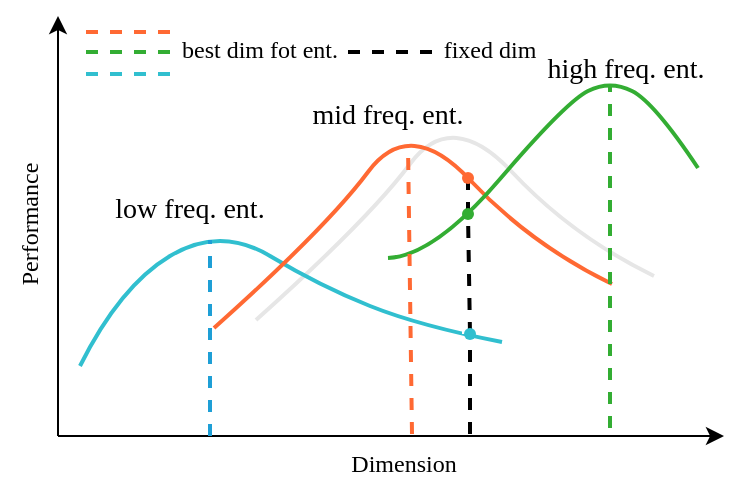 <mxfile version="22.1.18" type="github">
  <diagram name="第 1 页" id="CqQnix17lk4yUb3VdyT7">
    <mxGraphModel dx="745" dy="433" grid="1" gridSize="1" guides="1" tooltips="1" connect="1" arrows="1" fold="1" page="1" pageScale="1" pageWidth="827" pageHeight="1169" background="#ffffff" math="0" shadow="0">
      <root>
        <mxCell id="0" />
        <mxCell id="1" parent="0" />
        <mxCell id="hR0jhwuUxT8upjmm4SGZ-33" value="" style="endArrow=none;html=1;rounded=0;curved=1;strokeColor=#E6E6E6;targetPerimeterSpacing=1;strokeWidth=2;" edge="1" parent="1">
          <mxGeometry width="50" height="50" relative="1" as="geometry">
            <mxPoint x="428" y="417" as="sourcePoint" />
            <mxPoint x="627" y="395" as="targetPoint" />
            <Array as="points">
              <mxPoint x="484" y="367" />
              <mxPoint x="526" y="311" />
              <mxPoint x="586" y="375" />
            </Array>
          </mxGeometry>
        </mxCell>
        <mxCell id="hR0jhwuUxT8upjmm4SGZ-4" value="" style="endArrow=classic;html=1;rounded=0;" edge="1" parent="1">
          <mxGeometry width="50" height="50" relative="1" as="geometry">
            <mxPoint x="329" y="475" as="sourcePoint" />
            <mxPoint x="662" y="475" as="targetPoint" />
          </mxGeometry>
        </mxCell>
        <mxCell id="hR0jhwuUxT8upjmm4SGZ-5" value="" style="endArrow=classic;html=1;rounded=0;" edge="1" parent="1">
          <mxGeometry width="50" height="50" relative="1" as="geometry">
            <mxPoint x="329" y="475" as="sourcePoint" />
            <mxPoint x="329" y="265" as="targetPoint" />
            <Array as="points" />
          </mxGeometry>
        </mxCell>
        <mxCell id="hR0jhwuUxT8upjmm4SGZ-6" value="" style="endArrow=none;html=1;rounded=0;curved=1;strokeColor=#31BFCF;endSize=15;targetPerimeterSpacing=1;sourcePerimeterSpacing=10;startSize=15;shadow=0;arcSize=25;strokeWidth=2;" edge="1" parent="1">
          <mxGeometry width="50" height="50" relative="1" as="geometry">
            <mxPoint x="340" y="440" as="sourcePoint" />
            <mxPoint x="551" y="428" as="targetPoint" />
            <Array as="points">
              <mxPoint x="360" y="400" />
              <mxPoint x="410" y="370" />
              <mxPoint x="460" y="400" />
              <mxPoint x="510" y="420" />
            </Array>
          </mxGeometry>
        </mxCell>
        <mxCell id="hR0jhwuUxT8upjmm4SGZ-7" value="" style="endArrow=none;html=1;rounded=0;curved=1;strokeColor=#FF6933;targetPerimeterSpacing=1;strokeWidth=2;" edge="1" parent="1">
          <mxGeometry width="50" height="50" relative="1" as="geometry">
            <mxPoint x="407" y="421" as="sourcePoint" />
            <mxPoint x="606" y="399" as="targetPoint" />
            <Array as="points">
              <mxPoint x="463" y="371" />
              <mxPoint x="505" y="315" />
              <mxPoint x="565" y="379" />
            </Array>
          </mxGeometry>
        </mxCell>
        <mxCell id="hR0jhwuUxT8upjmm4SGZ-8" value="" style="endArrow=none;html=1;rounded=0;curved=1;strokeColor=#33AD33;targetPerimeterSpacing=10;endSize=10;metaEdit=0;sourcePerimeterSpacing=100;strokeWidth=2;" edge="1" parent="1">
          <mxGeometry width="50" height="50" relative="1" as="geometry">
            <mxPoint x="494" y="386" as="sourcePoint" />
            <mxPoint x="649" y="341" as="targetPoint" />
            <Array as="points">
              <mxPoint x="517" y="385" />
              <mxPoint x="583" y="308" />
              <mxPoint x="605" y="297" />
              <mxPoint x="627" y="308" />
            </Array>
          </mxGeometry>
        </mxCell>
        <mxCell id="hR0jhwuUxT8upjmm4SGZ-10" value="" style="endArrow=none;html=1;rounded=0;strokeColor=#1E9FD6;dashed=1;strokeWidth=2;" edge="1" parent="1">
          <mxGeometry width="50" height="50" relative="1" as="geometry">
            <mxPoint x="405" y="475" as="sourcePoint" />
            <mxPoint x="405" y="377" as="targetPoint" />
          </mxGeometry>
        </mxCell>
        <mxCell id="hR0jhwuUxT8upjmm4SGZ-11" value="" style="endArrow=none;html=1;rounded=0;strokeColor=#FF6933;dashed=1;strokeWidth=2;" edge="1" parent="1">
          <mxGeometry width="50" height="50" relative="1" as="geometry">
            <mxPoint x="506" y="474" as="sourcePoint" />
            <mxPoint x="504" y="330" as="targetPoint" />
          </mxGeometry>
        </mxCell>
        <mxCell id="hR0jhwuUxT8upjmm4SGZ-12" value="" style="endArrow=none;html=1;rounded=0;strokeColor=#33AD33;dashed=1;strokeWidth=2;" edge="1" parent="1">
          <mxGeometry width="50" height="50" relative="1" as="geometry">
            <mxPoint x="605" y="471" as="sourcePoint" />
            <mxPoint x="605" y="299" as="targetPoint" />
          </mxGeometry>
        </mxCell>
        <mxCell id="hR0jhwuUxT8upjmm4SGZ-13" value="" style="endArrow=none;html=1;rounded=0;strokeColor=#FFFFFF;dashed=1;strokeWidth=2;" edge="1" parent="1">
          <mxGeometry width="50" height="50" relative="1" as="geometry">
            <mxPoint x="532" y="472" as="sourcePoint" />
            <mxPoint x="532" y="343" as="targetPoint" />
          </mxGeometry>
        </mxCell>
        <mxCell id="hR0jhwuUxT8upjmm4SGZ-14" value="&lt;font style=&quot;font-size: 14px;&quot; face=&quot;Times New Roman&quot;&gt;low freq. ent.&lt;/font&gt;" style="text;strokeColor=none;align=center;fillColor=none;html=1;verticalAlign=middle;whiteSpace=wrap;rounded=0;" vertex="1" parent="1">
          <mxGeometry x="345" y="347" width="100" height="30" as="geometry" />
        </mxCell>
        <mxCell id="hR0jhwuUxT8upjmm4SGZ-15" value="&lt;font style=&quot;font-size: 14px;&quot; face=&quot;Times New Roman&quot;&gt;mid freq. ent.&lt;/font&gt;" style="text;strokeColor=none;align=center;fillColor=none;html=1;verticalAlign=middle;whiteSpace=wrap;rounded=0;" vertex="1" parent="1">
          <mxGeometry x="444" y="300" width="100" height="30" as="geometry" />
        </mxCell>
        <mxCell id="hR0jhwuUxT8upjmm4SGZ-16" value="&lt;font style=&quot;font-size: 14px;&quot; face=&quot;Times New Roman&quot;&gt;high freq. ent.&lt;/font&gt;" style="text;strokeColor=none;align=center;fillColor=none;html=1;verticalAlign=middle;whiteSpace=wrap;rounded=0;" vertex="1" parent="1">
          <mxGeometry x="563" y="277" width="100" height="30" as="geometry" />
        </mxCell>
        <mxCell id="hR0jhwuUxT8upjmm4SGZ-17" value="" style="endArrow=none;html=1;rounded=0;strokeColor=#FF6933;dashed=1;strokeWidth=2;" edge="1" parent="1">
          <mxGeometry width="50" height="50" relative="1" as="geometry">
            <mxPoint x="385" y="273" as="sourcePoint" />
            <mxPoint x="338" y="273" as="targetPoint" />
          </mxGeometry>
        </mxCell>
        <mxCell id="hR0jhwuUxT8upjmm4SGZ-18" value="" style="endArrow=none;html=1;rounded=0;strokeColor=#33AD33;dashed=1;strokeWidth=2;" edge="1" parent="1">
          <mxGeometry width="50" height="50" relative="1" as="geometry">
            <mxPoint x="385" y="283" as="sourcePoint" />
            <mxPoint x="338" y="283" as="targetPoint" />
          </mxGeometry>
        </mxCell>
        <mxCell id="hR0jhwuUxT8upjmm4SGZ-19" value="" style="endArrow=none;html=1;rounded=0;strokeColor=#31BFCF;dashed=1;strokeWidth=2;" edge="1" parent="1">
          <mxGeometry width="50" height="50" relative="1" as="geometry">
            <mxPoint x="385" y="294" as="sourcePoint" />
            <mxPoint x="338" y="294" as="targetPoint" />
          </mxGeometry>
        </mxCell>
        <mxCell id="hR0jhwuUxT8upjmm4SGZ-20" value="&lt;font face=&quot;Times New Roman&quot;&gt;best dim fot ent.&lt;/font&gt;" style="text;strokeColor=none;align=center;fillColor=none;html=1;verticalAlign=middle;whiteSpace=wrap;rounded=0;" vertex="1" parent="1">
          <mxGeometry x="380" y="267" width="100" height="30" as="geometry" />
        </mxCell>
        <mxCell id="hR0jhwuUxT8upjmm4SGZ-21" value="" style="endArrow=none;html=1;rounded=0;strokeColor=#FFFFFF;dashed=1;strokeWidth=2;" edge="1" parent="1">
          <mxGeometry width="50" height="50" relative="1" as="geometry">
            <mxPoint x="525" y="283" as="sourcePoint" />
            <mxPoint x="478" y="283" as="targetPoint" />
          </mxGeometry>
        </mxCell>
        <mxCell id="hR0jhwuUxT8upjmm4SGZ-22" value="&lt;font face=&quot;Times New Roman&quot;&gt;fixed dim&lt;/font&gt;" style="text;strokeColor=none;align=center;fillColor=none;html=1;verticalAlign=middle;whiteSpace=wrap;rounded=0;" vertex="1" parent="1">
          <mxGeometry x="495" y="267" width="100" height="30" as="geometry" />
        </mxCell>
        <mxCell id="hR0jhwuUxT8upjmm4SGZ-23" value="" style="endArrow=none;html=1;rounded=0;strokeColor=#000000;dashed=1;strokeWidth=2;" edge="1" parent="1" source="hR0jhwuUxT8upjmm4SGZ-26">
          <mxGeometry width="50" height="50" relative="1" as="geometry">
            <mxPoint x="535" y="474" as="sourcePoint" />
            <mxPoint x="534" y="347" as="targetPoint" />
          </mxGeometry>
        </mxCell>
        <mxCell id="hR0jhwuUxT8upjmm4SGZ-24" value="" style="endArrow=none;html=1;rounded=0;strokeColor=#000000;dashed=1;strokeWidth=2;" edge="1" parent="1">
          <mxGeometry width="50" height="50" relative="1" as="geometry">
            <mxPoint x="474" y="283" as="sourcePoint" />
            <mxPoint x="519" y="283" as="targetPoint" />
          </mxGeometry>
        </mxCell>
        <mxCell id="hR0jhwuUxT8upjmm4SGZ-27" value="" style="endArrow=none;html=1;rounded=0;strokeColor=#000000;dashed=1;strokeWidth=2;" edge="1" parent="1" source="hR0jhwuUxT8upjmm4SGZ-28" target="hR0jhwuUxT8upjmm4SGZ-26">
          <mxGeometry width="50" height="50" relative="1" as="geometry">
            <mxPoint x="535" y="474" as="sourcePoint" />
            <mxPoint x="534" y="347" as="targetPoint" />
          </mxGeometry>
        </mxCell>
        <mxCell id="hR0jhwuUxT8upjmm4SGZ-26" value="" style="shape=waypoint;fillStyle=solid;size=6;pointerEvents=1;points=[];fillColor=none;resizable=0;rotatable=0;perimeter=centerPerimeter;snapToPoint=1;strokeColor=#FF6933;" vertex="1" parent="1">
          <mxGeometry x="524" y="336" width="20" height="20" as="geometry" />
        </mxCell>
        <mxCell id="hR0jhwuUxT8upjmm4SGZ-29" value="" style="endArrow=none;html=1;rounded=0;strokeColor=#000000;dashed=1;strokeWidth=2;" edge="1" parent="1" source="hR0jhwuUxT8upjmm4SGZ-30" target="hR0jhwuUxT8upjmm4SGZ-28">
          <mxGeometry width="50" height="50" relative="1" as="geometry">
            <mxPoint x="535" y="474" as="sourcePoint" />
            <mxPoint x="534" y="346" as="targetPoint" />
          </mxGeometry>
        </mxCell>
        <mxCell id="hR0jhwuUxT8upjmm4SGZ-28" value="" style="shape=waypoint;fillStyle=solid;size=6;pointerEvents=1;points=[];fillColor=none;resizable=0;rotatable=0;perimeter=centerPerimeter;snapToPoint=1;strokeColor=#33AD33;" vertex="1" parent="1">
          <mxGeometry x="524" y="354" width="20" height="20" as="geometry" />
        </mxCell>
        <mxCell id="hR0jhwuUxT8upjmm4SGZ-31" value="" style="endArrow=none;html=1;rounded=0;strokeColor=#000000;dashed=1;strokeWidth=2;" edge="1" parent="1" target="hR0jhwuUxT8upjmm4SGZ-30">
          <mxGeometry width="50" height="50" relative="1" as="geometry">
            <mxPoint x="535" y="474" as="sourcePoint" />
            <mxPoint x="534" y="364" as="targetPoint" />
          </mxGeometry>
        </mxCell>
        <mxCell id="hR0jhwuUxT8upjmm4SGZ-30" value="" style="shape=waypoint;fillStyle=solid;size=6;pointerEvents=1;points=[];fillColor=none;resizable=0;rotatable=0;perimeter=centerPerimeter;snapToPoint=1;strokeColor=#31BFCF;" vertex="1" parent="1">
          <mxGeometry x="525" y="414" width="20" height="20" as="geometry" />
        </mxCell>
        <mxCell id="hR0jhwuUxT8upjmm4SGZ-34" value="&lt;font face=&quot;Times New Roman&quot;&gt;Performance&lt;/font&gt;" style="text;strokeColor=none;align=center;fillColor=none;html=1;verticalAlign=middle;whiteSpace=wrap;rounded=0;rotation=-90;" vertex="1" parent="1">
          <mxGeometry x="265" y="354" width="100" height="30" as="geometry" />
        </mxCell>
        <mxCell id="hR0jhwuUxT8upjmm4SGZ-37" value="&lt;font face=&quot;Times New Roman&quot;&gt;Dimension&lt;/font&gt;" style="text;strokeColor=none;align=center;fillColor=none;html=1;verticalAlign=middle;whiteSpace=wrap;rounded=0;" vertex="1" parent="1">
          <mxGeometry x="452" y="474" width="100" height="30" as="geometry" />
        </mxCell>
      </root>
    </mxGraphModel>
  </diagram>
</mxfile>
